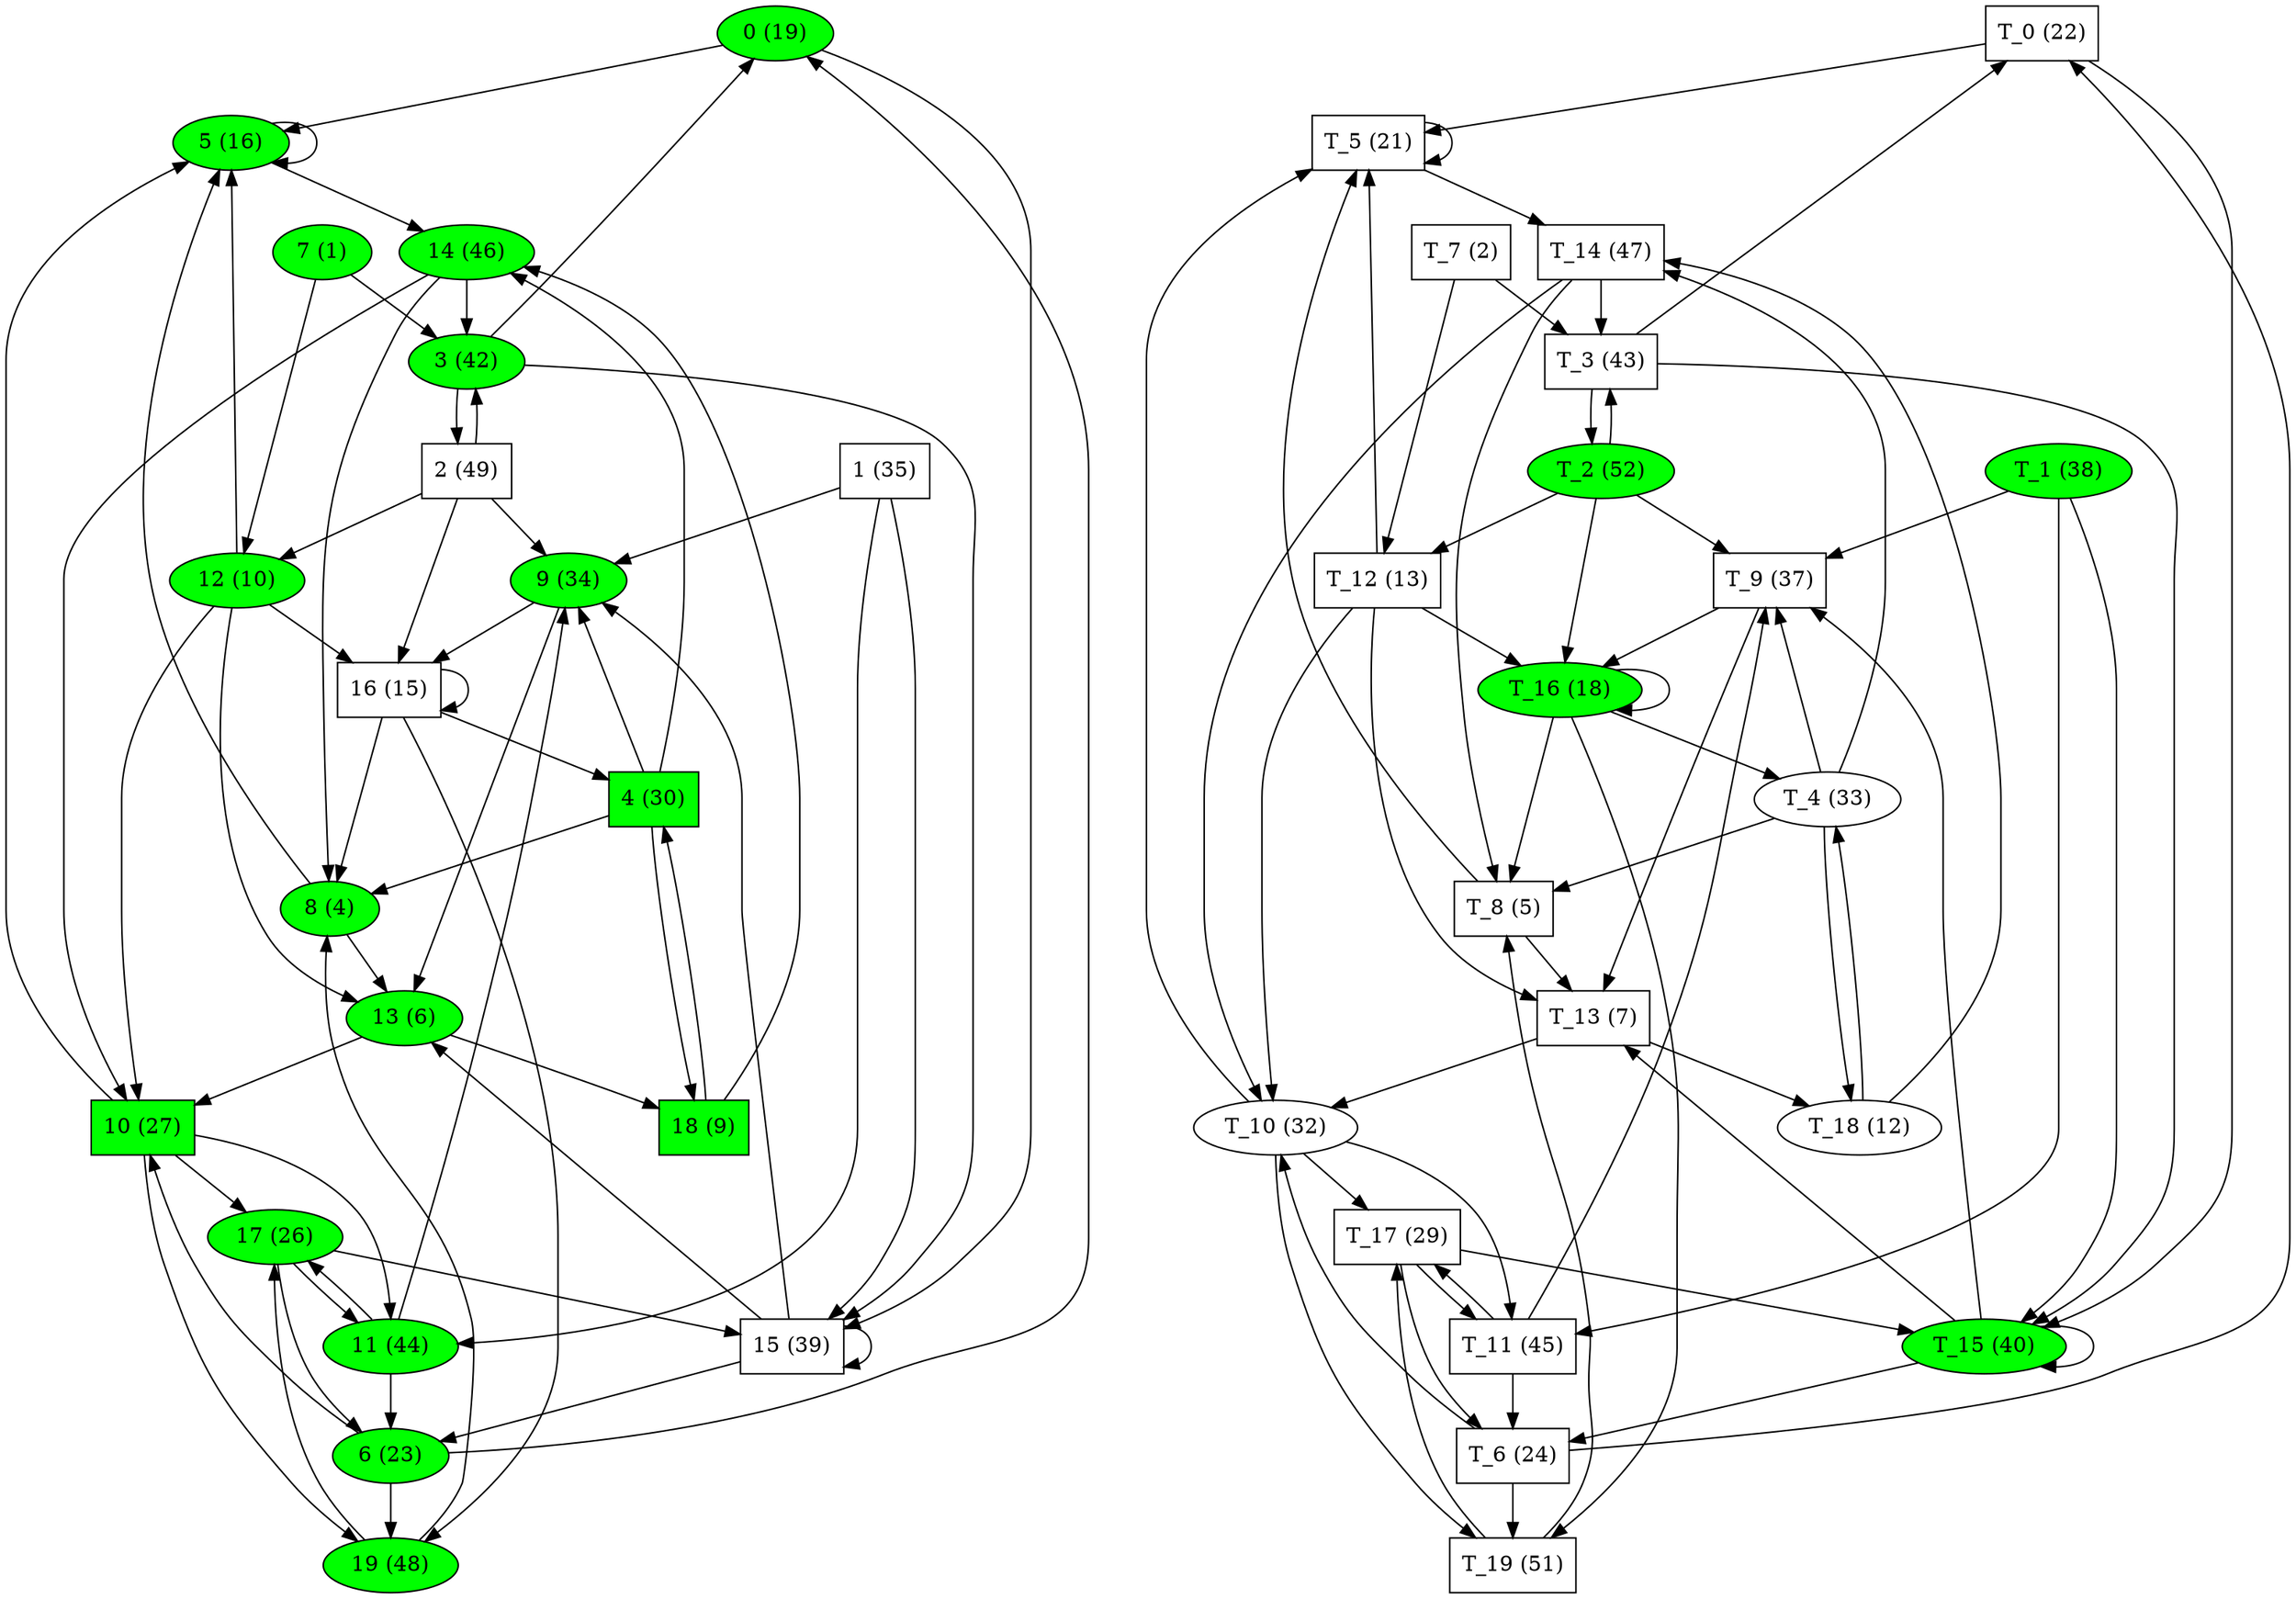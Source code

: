 digraph G { 
"0"[label="\N (19)" , style=filled, fillcolor=green ]
"0"->"5"
"0"->"15"
"T_0"[label="\N (22)", color=black, shape=polygon ]
"T_0"->"T_5"
"T_0"->"T_15"
"1"[label="\N (35)", color=black, shape=polygon ]
"1"->"9"
"1"->"11"
"1"->"15"
"T_1"[label="\N (38)" , style=filled, fillcolor=green ]
"T_1"->"T_9"
"T_1"->"T_11"
"T_1"->"T_15"
"2"[label="\N (49)", color=black, shape=polygon ]
"2"->"3"
"2"->"9"
"2"->"12"
"2"->"16"
"T_2"[label="\N (52)" , style=filled, fillcolor=green ]
"T_2"->"T_3"
"T_2"->"T_9"
"T_2"->"T_12"
"T_2"->"T_16"
"3"[label="\N (42)" , style=filled, fillcolor=green ]
"3"->"0"
"3"->"2"
"3"->"15"
"T_3"[label="\N (43)", color=black, shape=polygon ]
"T_3"->"T_0"
"T_3"->"T_2"
"T_3"->"T_15"
"4"[label="\N (30)", fillcolor=green, style=filled, shape=polygon ]
"4"->"8"
"4"->"9"
"4"->"14"
"4"->"18"
"T_4"[label="\N (33)" , color=black ]
"T_4"->"T_8"
"T_4"->"T_9"
"T_4"->"T_14"
"T_4"->"T_18"
"5"[label="\N (16)" , style=filled, fillcolor=green ]
"5"->"5"
"5"->"14"
"T_5"[label="\N (21)", color=black, shape=polygon ]
"T_5"->"T_5"
"T_5"->"T_14"
"6"[label="\N (23)" , style=filled, fillcolor=green ]
"6"->"0"
"6"->"10"
"6"->"19"
"T_6"[label="\N (24)", color=black, shape=polygon ]
"T_6"->"T_0"
"T_6"->"T_10"
"T_6"->"T_19"
"7"[label="\N (1)" , style=filled, fillcolor=green ]
"7"->"3"
"7"->"12"
"T_7"[label="\N (2)", color=black, shape=polygon ]
"T_7"->"T_3"
"T_7"->"T_12"
"8"[label="\N (4)" , style=filled, fillcolor=green ]
"8"->"5"
"8"->"13"
"T_8"[label="\N (5)", color=black, shape=polygon ]
"T_8"->"T_5"
"T_8"->"T_13"
"9"[label="\N (34)" , style=filled, fillcolor=green ]
"9"->"13"
"9"->"16"
"T_9"[label="\N (37)", color=black, shape=polygon ]
"T_9"->"T_13"
"T_9"->"T_16"
"10"[label="\N (27)", fillcolor=green, style=filled, shape=polygon ]
"10"->"5"
"10"->"11"
"10"->"17"
"10"->"19"
"T_10"[label="\N (32)" , color=black ]
"T_10"->"T_5"
"T_10"->"T_11"
"T_10"->"T_17"
"T_10"->"T_19"
"11"[label="\N (44)" , style=filled, fillcolor=green ]
"11"->"6"
"11"->"9"
"11"->"17"
"T_11"[label="\N (45)", color=black, shape=polygon ]
"T_11"->"T_6"
"T_11"->"T_9"
"T_11"->"T_17"
"12"[label="\N (10)" , style=filled, fillcolor=green ]
"12"->"5"
"12"->"10"
"12"->"13"
"12"->"16"
"T_12"[label="\N (13)", color=black, shape=polygon ]
"T_12"->"T_5"
"T_12"->"T_10"
"T_12"->"T_13"
"T_12"->"T_16"
"13"[label="\N (6)" , style=filled, fillcolor=green ]
"13"->"10"
"13"->"18"
"T_13"[label="\N (7)", color=black, shape=polygon ]
"T_13"->"T_10"
"T_13"->"T_18"
"14"[label="\N (46)" , style=filled, fillcolor=green ]
"14"->"3"
"14"->"8"
"14"->"10"
"T_14"[label="\N (47)", color=black, shape=polygon ]
"T_14"->"T_3"
"T_14"->"T_8"
"T_14"->"T_10"
"15"[label="\N (39)", color=black, shape=polygon ]
"15"->"6"
"15"->"9"
"15"->"13"
"15"->"15"
"T_15"[label="\N (40)" , style=filled, fillcolor=green ]
"T_15"->"T_6"
"T_15"->"T_9"
"T_15"->"T_13"
"T_15"->"T_15"
"16"[label="\N (15)", color=black, shape=polygon ]
"16"->"4"
"16"->"8"
"16"->"16"
"16"->"19"
"T_16"[label="\N (18)" , style=filled, fillcolor=green ]
"T_16"->"T_4"
"T_16"->"T_8"
"T_16"->"T_16"
"T_16"->"T_19"
"17"[label="\N (26)" , style=filled, fillcolor=green ]
"17"->"6"
"17"->"11"
"17"->"15"
"T_17"[label="\N (29)", color=black, shape=polygon ]
"T_17"->"T_6"
"T_17"->"T_11"
"T_17"->"T_15"
"18"[label="\N (9)", fillcolor=green, style=filled, shape=polygon ]
"18"->"4"
"18"->"14"
"T_18"[label="\N (12)" , color=black ]
"T_18"->"T_4"
"T_18"->"T_14"
"19"[label="\N (48)" , style=filled, fillcolor=green ]
"19"->"8"
"19"->"17"
"T_19"[label="\N (51)", color=black, shape=polygon ]
"T_19"->"T_8"
"T_19"->"T_17"
}
